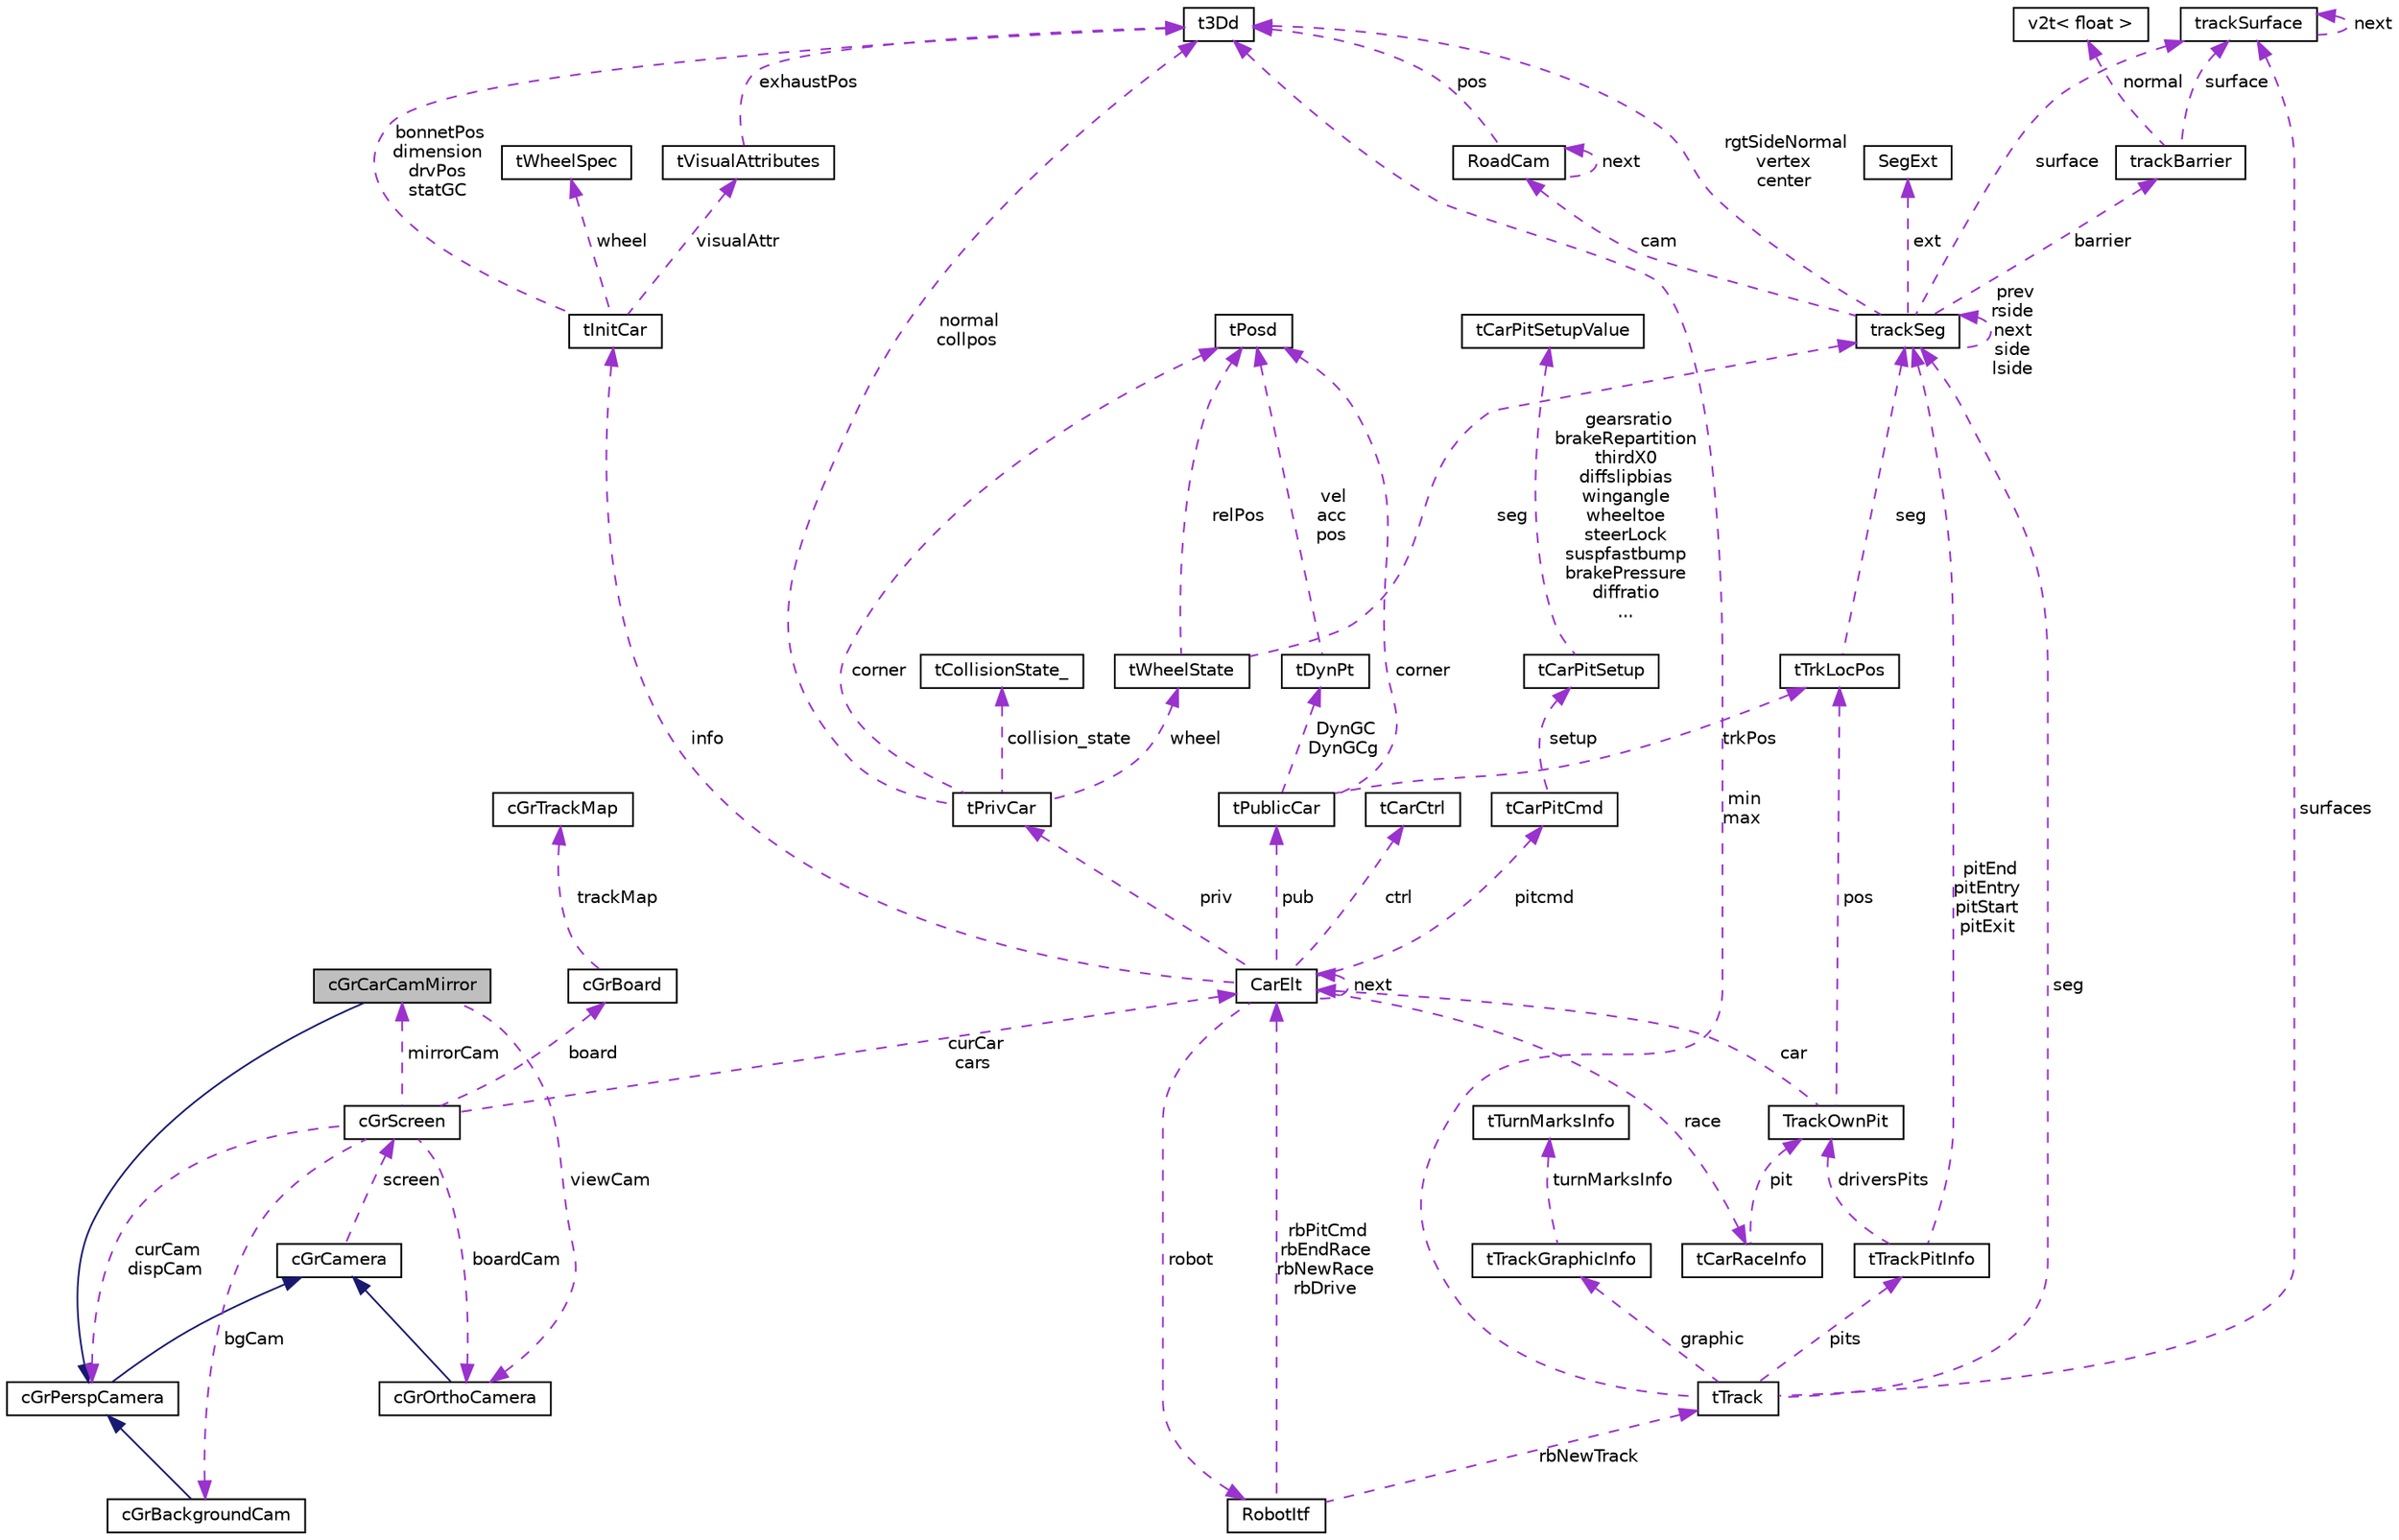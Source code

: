 digraph "cGrCarCamMirror"
{
  edge [fontname="Helvetica",fontsize="10",labelfontname="Helvetica",labelfontsize="10"];
  node [fontname="Helvetica",fontsize="10",shape=record];
  Node1 [label="cGrCarCamMirror",height=0.2,width=0.4,color="black", fillcolor="grey75", style="filled", fontcolor="black"];
  Node2 -> Node1 [dir="back",color="midnightblue",fontsize="10",style="solid",fontname="Helvetica"];
  Node2 [label="cGrPerspCamera",height=0.2,width=0.4,color="black", fillcolor="white", style="filled",URL="$classc_gr_persp_camera.html"];
  Node3 -> Node2 [dir="back",color="midnightblue",fontsize="10",style="solid",fontname="Helvetica"];
  Node3 [label="cGrCamera",height=0.2,width=0.4,color="black", fillcolor="white", style="filled",URL="$classc_gr_camera.html"];
  Node4 -> Node3 [dir="back",color="darkorchid3",fontsize="10",style="dashed",label=" screen" ,fontname="Helvetica"];
  Node4 [label="cGrScreen",height=0.2,width=0.4,color="black", fillcolor="white", style="filled",URL="$classc_gr_screen.html"];
  Node5 -> Node4 [dir="back",color="darkorchid3",fontsize="10",style="dashed",label=" boardCam" ,fontname="Helvetica"];
  Node5 [label="cGrOrthoCamera",height=0.2,width=0.4,color="black", fillcolor="white", style="filled",URL="$classc_gr_ortho_camera.html"];
  Node3 -> Node5 [dir="back",color="midnightblue",fontsize="10",style="solid",fontname="Helvetica"];
  Node1 -> Node4 [dir="back",color="darkorchid3",fontsize="10",style="dashed",label=" mirrorCam" ,fontname="Helvetica"];
  Node6 -> Node4 [dir="back",color="darkorchid3",fontsize="10",style="dashed",label=" curCar\ncars" ,fontname="Helvetica"];
  Node6 [label="CarElt",height=0.2,width=0.4,color="black", fillcolor="white", style="filled",URL="$struct_car_elt.html",tooltip="Car structure (tCarElt). "];
  Node7 -> Node6 [dir="back",color="darkorchid3",fontsize="10",style="dashed",label=" robot" ,fontname="Helvetica"];
  Node7 [label="RobotItf",height=0.2,width=0.4,color="black", fillcolor="white", style="filled",URL="$struct_robot_itf.html",tooltip="Interface Structure for Robots. "];
  Node6 -> Node7 [dir="back",color="darkorchid3",fontsize="10",style="dashed",label=" rbPitCmd\nrbEndRace\nrbNewRace\nrbDrive" ,fontname="Helvetica"];
  Node8 -> Node7 [dir="back",color="darkorchid3",fontsize="10",style="dashed",label=" rbNewTrack" ,fontname="Helvetica"];
  Node8 [label="tTrack",height=0.2,width=0.4,color="black", fillcolor="white", style="filled",URL="$structt_track.html",tooltip="Track structure. "];
  Node9 -> Node8 [dir="back",color="darkorchid3",fontsize="10",style="dashed",label=" min\nmax" ,fontname="Helvetica"];
  Node9 [label="t3Dd",height=0.2,width=0.4,color="black", fillcolor="white", style="filled",URL="$structt3_dd.html",tooltip="3D point. "];
  Node10 -> Node8 [dir="back",color="darkorchid3",fontsize="10",style="dashed",label=" surfaces" ,fontname="Helvetica"];
  Node10 [label="trackSurface",height=0.2,width=0.4,color="black", fillcolor="white", style="filled",URL="$structtrack_surface.html",tooltip="Surface. "];
  Node10 -> Node10 [dir="back",color="darkorchid3",fontsize="10",style="dashed",label=" next" ,fontname="Helvetica"];
  Node11 -> Node8 [dir="back",color="darkorchid3",fontsize="10",style="dashed",label=" pits" ,fontname="Helvetica"];
  Node11 [label="tTrackPitInfo",height=0.2,width=0.4,color="black", fillcolor="white", style="filled",URL="$structt_track_pit_info.html",tooltip="Pits Info Structure. "];
  Node12 -> Node11 [dir="back",color="darkorchid3",fontsize="10",style="dashed",label=" driversPits" ,fontname="Helvetica"];
  Node12 [label="TrackOwnPit",height=0.2,width=0.4,color="black", fillcolor="white", style="filled",URL="$struct_track_own_pit.html",tooltip="Driver&#39;s pit. "];
  Node13 -> Node12 [dir="back",color="darkorchid3",fontsize="10",style="dashed",label=" pos" ,fontname="Helvetica"];
  Node13 [label="tTrkLocPos",height=0.2,width=0.4,color="black", fillcolor="white", style="filled",URL="$structt_trk_loc_pos.html",tooltip="Location on the track in local coordinates. "];
  Node14 -> Node13 [dir="back",color="darkorchid3",fontsize="10",style="dashed",label=" seg" ,fontname="Helvetica"];
  Node14 [label="trackSeg",height=0.2,width=0.4,color="black", fillcolor="white", style="filled",URL="$structtrack_seg.html",tooltip="Track segment (tTrackSeg) The segments can be straights (type TR_STR): (the track goes from the right..."];
  Node9 -> Node14 [dir="back",color="darkorchid3",fontsize="10",style="dashed",label=" rgtSideNormal\nvertex\ncenter" ,fontname="Helvetica"];
  Node15 -> Node14 [dir="back",color="darkorchid3",fontsize="10",style="dashed",label=" barrier" ,fontname="Helvetica"];
  Node15 [label="trackBarrier",height=0.2,width=0.4,color="black", fillcolor="white", style="filled",URL="$structtrack_barrier.html",tooltip="Barrier. "];
  Node10 -> Node15 [dir="back",color="darkorchid3",fontsize="10",style="dashed",label=" surface" ,fontname="Helvetica"];
  Node16 -> Node15 [dir="back",color="darkorchid3",fontsize="10",style="dashed",label=" normal" ,fontname="Helvetica"];
  Node16 [label="v2t\< float \>",height=0.2,width=0.4,color="black", fillcolor="white", style="filled",URL="$classv2t.html"];
  Node10 -> Node14 [dir="back",color="darkorchid3",fontsize="10",style="dashed",label=" surface" ,fontname="Helvetica"];
  Node17 -> Node14 [dir="back",color="darkorchid3",fontsize="10",style="dashed",label=" cam" ,fontname="Helvetica"];
  Node17 [label="RoadCam",height=0.2,width=0.4,color="black", fillcolor="white", style="filled",URL="$struct_road_cam.html",tooltip="road camera "];
  Node9 -> Node17 [dir="back",color="darkorchid3",fontsize="10",style="dashed",label=" pos" ,fontname="Helvetica"];
  Node17 -> Node17 [dir="back",color="darkorchid3",fontsize="10",style="dashed",label=" next" ,fontname="Helvetica"];
  Node18 -> Node14 [dir="back",color="darkorchid3",fontsize="10",style="dashed",label=" ext" ,fontname="Helvetica"];
  Node18 [label="SegExt",height=0.2,width=0.4,color="black", fillcolor="white", style="filled",URL="$struct_seg_ext.html",tooltip="Extended track segment. "];
  Node14 -> Node14 [dir="back",color="darkorchid3",fontsize="10",style="dashed",label=" prev\nrside\nnext\nside\nlside" ,fontname="Helvetica"];
  Node6 -> Node12 [dir="back",color="darkorchid3",fontsize="10",style="dashed",label=" car" ,fontname="Helvetica"];
  Node14 -> Node11 [dir="back",color="darkorchid3",fontsize="10",style="dashed",label=" pitEnd\npitEntry\npitStart\npitExit" ,fontname="Helvetica"];
  Node19 -> Node8 [dir="back",color="darkorchid3",fontsize="10",style="dashed",label=" graphic" ,fontname="Helvetica"];
  Node19 [label="tTrackGraphicInfo",height=0.2,width=0.4,color="black", fillcolor="white", style="filled",URL="$structt_track_graphic_info.html"];
  Node20 -> Node19 [dir="back",color="darkorchid3",fontsize="10",style="dashed",label=" turnMarksInfo" ,fontname="Helvetica"];
  Node20 [label="tTurnMarksInfo",height=0.2,width=0.4,color="black", fillcolor="white", style="filled",URL="$structt_turn_marks_info.html"];
  Node14 -> Node8 [dir="back",color="darkorchid3",fontsize="10",style="dashed",label=" seg" ,fontname="Helvetica"];
  Node21 -> Node6 [dir="back",color="darkorchid3",fontsize="10",style="dashed",label=" pitcmd" ,fontname="Helvetica"];
  Node21 [label="tCarPitCmd",height=0.2,width=0.4,color="black", fillcolor="white", style="filled",URL="$structt_car_pit_cmd.html",tooltip="Command issued by the car during pit stop. "];
  Node22 -> Node21 [dir="back",color="darkorchid3",fontsize="10",style="dashed",label=" setup" ,fontname="Helvetica"];
  Node22 [label="tCarPitSetup",height=0.2,width=0.4,color="black", fillcolor="white", style="filled",URL="$structt_car_pit_setup.html"];
  Node23 -> Node22 [dir="back",color="darkorchid3",fontsize="10",style="dashed",label=" gearsratio\nbrakeRepartition\nthirdX0\ndiffslipbias\nwingangle\nwheeltoe\nsteerLock\nsuspfastbump\nbrakePressure\ndiffratio\n..." ,fontname="Helvetica"];
  Node23 [label="tCarPitSetupValue",height=0.2,width=0.4,color="black", fillcolor="white", style="filled",URL="$structt_car_pit_setup_value.html"];
  Node24 -> Node6 [dir="back",color="darkorchid3",fontsize="10",style="dashed",label=" info" ,fontname="Helvetica"];
  Node24 [label="tInitCar",height=0.2,width=0.4,color="black", fillcolor="white", style="filled",URL="$structt_init_car.html",tooltip="Static Public info. "];
  Node9 -> Node24 [dir="back",color="darkorchid3",fontsize="10",style="dashed",label=" bonnetPos\ndimension\ndrvPos\nstatGC" ,fontname="Helvetica"];
  Node25 -> Node24 [dir="back",color="darkorchid3",fontsize="10",style="dashed",label=" visualAttr" ,fontname="Helvetica"];
  Node25 [label="tVisualAttributes",height=0.2,width=0.4,color="black", fillcolor="white", style="filled",URL="$structt_visual_attributes.html",tooltip="Static visual attributes. "];
  Node9 -> Node25 [dir="back",color="darkorchid3",fontsize="10",style="dashed",label=" exhaustPos" ,fontname="Helvetica"];
  Node26 -> Node24 [dir="back",color="darkorchid3",fontsize="10",style="dashed",label=" wheel" ,fontname="Helvetica"];
  Node26 [label="tWheelSpec",height=0.2,width=0.4,color="black", fillcolor="white", style="filled",URL="$structt_wheel_spec.html",tooltip="Wheels Specifications. "];
  Node27 -> Node6 [dir="back",color="darkorchid3",fontsize="10",style="dashed",label=" priv" ,fontname="Helvetica"];
  Node27 [label="tPrivCar",height=0.2,width=0.4,color="black", fillcolor="white", style="filled",URL="$structt_priv_car.html",tooltip="Data known only by the driver. "];
  Node9 -> Node27 [dir="back",color="darkorchid3",fontsize="10",style="dashed",label=" normal\ncollpos" ,fontname="Helvetica"];
  Node28 -> Node27 [dir="back",color="darkorchid3",fontsize="10",style="dashed",label=" collision_state" ,fontname="Helvetica"];
  Node28 [label="tCollisionState_",height=0.2,width=0.4,color="black", fillcolor="white", style="filled",URL="$structt_collision_state__.html"];
  Node29 -> Node27 [dir="back",color="darkorchid3",fontsize="10",style="dashed",label=" wheel" ,fontname="Helvetica"];
  Node29 [label="tWheelState",height=0.2,width=0.4,color="black", fillcolor="white", style="filled",URL="$structt_wheel_state.html",tooltip="Dynamic wheel information. "];
  Node30 -> Node29 [dir="back",color="darkorchid3",fontsize="10",style="dashed",label=" relPos" ,fontname="Helvetica"];
  Node30 [label="tPosd",height=0.2,width=0.4,color="black", fillcolor="white", style="filled",URL="$structt_posd.html",tooltip="6 DOF position. "];
  Node14 -> Node29 [dir="back",color="darkorchid3",fontsize="10",style="dashed",label=" seg" ,fontname="Helvetica"];
  Node30 -> Node27 [dir="back",color="darkorchid3",fontsize="10",style="dashed",label=" corner" ,fontname="Helvetica"];
  Node31 -> Node6 [dir="back",color="darkorchid3",fontsize="10",style="dashed",label=" ctrl" ,fontname="Helvetica"];
  Node31 [label="tCarCtrl",height=0.2,width=0.4,color="black", fillcolor="white", style="filled",URL="$structt_car_ctrl.html",tooltip="Info returned by driver during the race. "];
  Node32 -> Node6 [dir="back",color="darkorchid3",fontsize="10",style="dashed",label=" race" ,fontname="Helvetica"];
  Node32 [label="tCarRaceInfo",height=0.2,width=0.4,color="black", fillcolor="white", style="filled",URL="$structt_car_race_info.html",tooltip="Race Administrative info. "];
  Node12 -> Node32 [dir="back",color="darkorchid3",fontsize="10",style="dashed",label=" pit" ,fontname="Helvetica"];
  Node6 -> Node6 [dir="back",color="darkorchid3",fontsize="10",style="dashed",label=" next" ,fontname="Helvetica"];
  Node33 -> Node6 [dir="back",color="darkorchid3",fontsize="10",style="dashed",label=" pub" ,fontname="Helvetica"];
  Node33 [label="tPublicCar",height=0.2,width=0.4,color="black", fillcolor="white", style="filled",URL="$structt_public_car.html",tooltip="Public info on the cars. "];
  Node13 -> Node33 [dir="back",color="darkorchid3",fontsize="10",style="dashed",label=" trkPos" ,fontname="Helvetica"];
  Node34 -> Node33 [dir="back",color="darkorchid3",fontsize="10",style="dashed",label=" DynGC\nDynGCg" ,fontname="Helvetica"];
  Node34 [label="tDynPt",height=0.2,width=0.4,color="black", fillcolor="white", style="filled",URL="$structt_dyn_pt.html",tooltip="Dynamic point structure. "];
  Node30 -> Node34 [dir="back",color="darkorchid3",fontsize="10",style="dashed",label=" vel\nacc\npos" ,fontname="Helvetica"];
  Node30 -> Node33 [dir="back",color="darkorchid3",fontsize="10",style="dashed",label=" corner" ,fontname="Helvetica"];
  Node35 -> Node4 [dir="back",color="darkorchid3",fontsize="10",style="dashed",label=" bgCam" ,fontname="Helvetica"];
  Node35 [label="cGrBackgroundCam",height=0.2,width=0.4,color="black", fillcolor="white", style="filled",URL="$classc_gr_background_cam.html"];
  Node2 -> Node35 [dir="back",color="midnightblue",fontsize="10",style="solid",fontname="Helvetica"];
  Node36 -> Node4 [dir="back",color="darkorchid3",fontsize="10",style="dashed",label=" board" ,fontname="Helvetica"];
  Node36 [label="cGrBoard",height=0.2,width=0.4,color="black", fillcolor="white", style="filled",URL="$classc_gr_board.html"];
  Node37 -> Node36 [dir="back",color="darkorchid3",fontsize="10",style="dashed",label=" trackMap" ,fontname="Helvetica"];
  Node37 [label="cGrTrackMap",height=0.2,width=0.4,color="black", fillcolor="white", style="filled",URL="$classc_gr_track_map.html"];
  Node2 -> Node4 [dir="back",color="darkorchid3",fontsize="10",style="dashed",label=" curCam\ndispCam" ,fontname="Helvetica"];
  Node5 -> Node1 [dir="back",color="darkorchid3",fontsize="10",style="dashed",label=" viewCam" ,fontname="Helvetica"];
}
